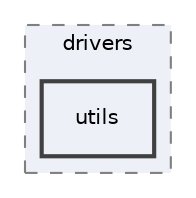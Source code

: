 digraph "src/drivers/utils"
{
 // LATEX_PDF_SIZE
  edge [fontname="Helvetica",fontsize="10",labelfontname="Helvetica",labelfontsize="10"];
  node [fontname="Helvetica",fontsize="10",shape=record];
  compound=true
  subgraph clusterdir_c718a368270b13c54d94892d20736f45 {
    graph [ bgcolor="#edf0f7", pencolor="grey50", style="filled,dashed,", label="drivers", fontname="Helvetica", fontsize="10", URL="dir_c718a368270b13c54d94892d20736f45.html"]
  dir_d12a978ecd4b8c91d4ad5038ddc9bd9d [shape=box, label="utils", style="filled,bold,", fillcolor="#edf0f7", color="grey25", URL="dir_d12a978ecd4b8c91d4ad5038ddc9bd9d.html"];
  }
}
